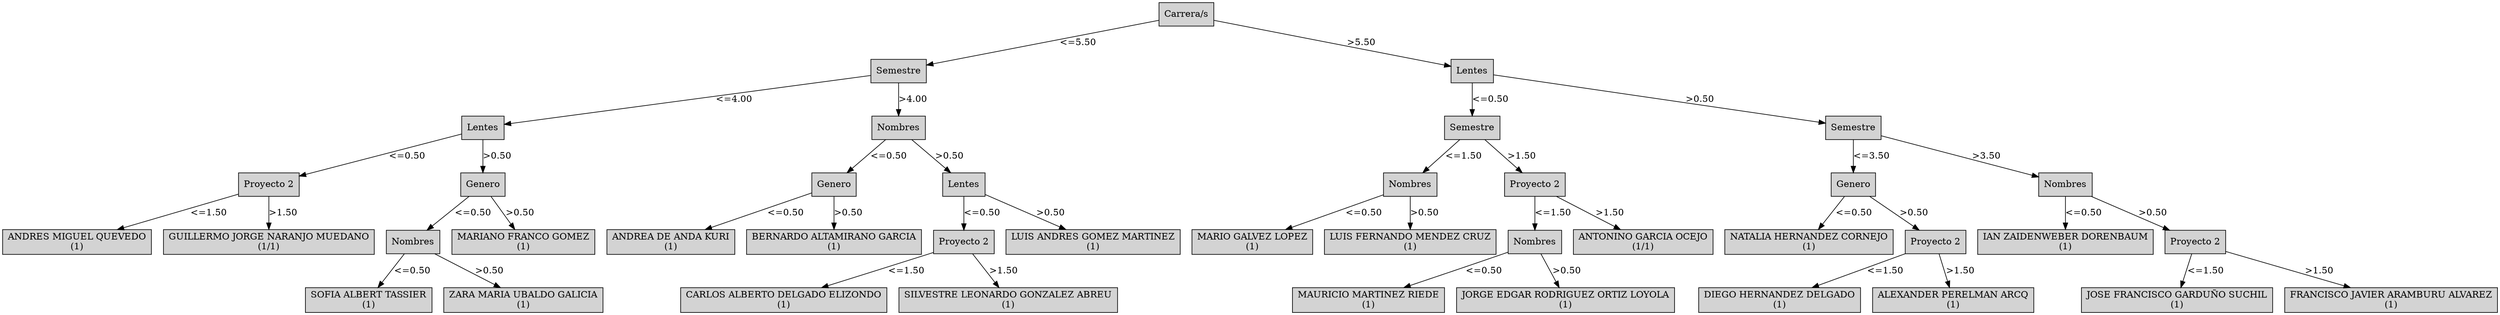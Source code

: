 digraph ID3_Tree {
"0" [shape=box, style=filled, label="Carrera/s
", weight=1]
"1" [shape=box, style=filled, label="Semestre
", weight=2]
0 -> 1 [ label = "<=5.50"];
"2" [shape=box, style=filled, label="Lentes
", weight=3]
1 -> 2 [ label = "<=4.00"];
"3" [shape=box, style=filled, label="Proyecto 2
", weight=4]
2 -> 3 [ label = "<=0.50"];
"4" [shape=box, style=filled, label="ANDRES MIGUEL QUEVEDO
(1)
", weight=5]
3 -> 4 [ label = "<=1.50"];
"5" [shape=box, style=filled, label="GUILLERMO JORGE NARANJO MUEDANO
(1/1)
", weight=5]
3 -> 5 [ label = ">1.50"];
"6" [shape=box, style=filled, label="Genero
", weight=4]
2 -> 6 [ label = ">0.50"];
"7" [shape=box, style=filled, label="Nombres
", weight=5]
6 -> 7 [ label = "<=0.50"];
"8" [shape=box, style=filled, label="SOFIA ALBERT TASSIER
(1)
", weight=6]
7 -> 8 [ label = "<=0.50"];
"9" [shape=box, style=filled, label="ZARA MARIA UBALDO GALICIA
(1)
", weight=6]
7 -> 9 [ label = ">0.50"];
"10" [shape=box, style=filled, label="MARIANO FRANCO GOMEZ
(1)
", weight=5]
6 -> 10 [ label = ">0.50"];
"11" [shape=box, style=filled, label="Nombres
", weight=3]
1 -> 11 [ label = ">4.00"];
"12" [shape=box, style=filled, label="Genero
", weight=4]
11 -> 12 [ label = "<=0.50"];
"13" [shape=box, style=filled, label="ANDREA DE ANDA KURI
(1)
", weight=5]
12 -> 13 [ label = "<=0.50"];
"14" [shape=box, style=filled, label="BERNARDO ALTAMIRANO GARCIA
(1)
", weight=5]
12 -> 14 [ label = ">0.50"];
"15" [shape=box, style=filled, label="Lentes
", weight=4]
11 -> 15 [ label = ">0.50"];
"16" [shape=box, style=filled, label="Proyecto 2
", weight=5]
15 -> 16 [ label = "<=0.50"];
"17" [shape=box, style=filled, label="CARLOS ALBERTO DELGADO ELIZONDO
(1)
", weight=6]
16 -> 17 [ label = "<=1.50"];
"18" [shape=box, style=filled, label="SILVESTRE LEONARDO GONZALEZ ABREU
(1)
", weight=6]
16 -> 18 [ label = ">1.50"];
"19" [shape=box, style=filled, label="LUIS ANDRES GOMEZ MARTINEZ
(1)
", weight=5]
15 -> 19 [ label = ">0.50"];
"20" [shape=box, style=filled, label="Lentes
", weight=2]
0 -> 20 [ label = ">5.50"];
"21" [shape=box, style=filled, label="Semestre
", weight=3]
20 -> 21 [ label = "<=0.50"];
"22" [shape=box, style=filled, label="Nombres
", weight=4]
21 -> 22 [ label = "<=1.50"];
"23" [shape=box, style=filled, label="MARIO GALVEZ LOPEZ
(1)
", weight=5]
22 -> 23 [ label = "<=0.50"];
"24" [shape=box, style=filled, label="LUIS FERNANDO MENDEZ CRUZ
(1)
", weight=5]
22 -> 24 [ label = ">0.50"];
"25" [shape=box, style=filled, label="Proyecto 2
", weight=4]
21 -> 25 [ label = ">1.50"];
"26" [shape=box, style=filled, label="Nombres
", weight=5]
25 -> 26 [ label = "<=1.50"];
"27" [shape=box, style=filled, label="MAURICIO MARTINEZ RIEDE
(1)
", weight=6]
26 -> 27 [ label = "<=0.50"];
"28" [shape=box, style=filled, label="JORGE EDGAR RODRIGUEZ ORTIZ LOYOLA
(1)
", weight=6]
26 -> 28 [ label = ">0.50"];
"29" [shape=box, style=filled, label="ANTONINO GARCIA OCEJO
(1/1)
", weight=5]
25 -> 29 [ label = ">1.50"];
"30" [shape=box, style=filled, label="Semestre
", weight=3]
20 -> 30 [ label = ">0.50"];
"31" [shape=box, style=filled, label="Genero
", weight=4]
30 -> 31 [ label = "<=3.50"];
"32" [shape=box, style=filled, label="NATALIA HERNANDEZ CORNEJO
(1)
", weight=5]
31 -> 32 [ label = "<=0.50"];
"33" [shape=box, style=filled, label="Proyecto 2
", weight=5]
31 -> 33 [ label = ">0.50"];
"34" [shape=box, style=filled, label="DIEGO HERNANDEZ DELGADO
(1)
", weight=6]
33 -> 34 [ label = "<=1.50"];
"35" [shape=box, style=filled, label="ALEXANDER PERELMAN ARCQ
(1)
", weight=6]
33 -> 35 [ label = ">1.50"];
"36" [shape=box, style=filled, label="Nombres
", weight=4]
30 -> 36 [ label = ">3.50"];
"37" [shape=box, style=filled, label="IAN ZAIDENWEBER DORENBAUM
(1)
", weight=5]
36 -> 37 [ label = "<=0.50"];
"38" [shape=box, style=filled, label="Proyecto 2
", weight=5]
36 -> 38 [ label = ">0.50"];
"39" [shape=box, style=filled, label="JOSE FRANCISCO GARDUÑO SUCHIL
(1)
", weight=6]
38 -> 39 [ label = "<=1.50"];
"40" [shape=box, style=filled, label="FRANCISCO JAVIER ARAMBURU ALVAREZ
(1)
", weight=6]
38 -> 40 [ label = ">1.50"];
{rank=same; 0;};
{rank=same; 1;20;};
{rank=same; 2;11;21;30;};
{rank=same; 3;6;12;15;22;25;31;36;};
{rank=same; 4;5;7;10;13;14;16;19;23;24;26;29;32;33;37;38;};
{rank=same; 8;9;17;18;27;28;34;35;39;40;};
}